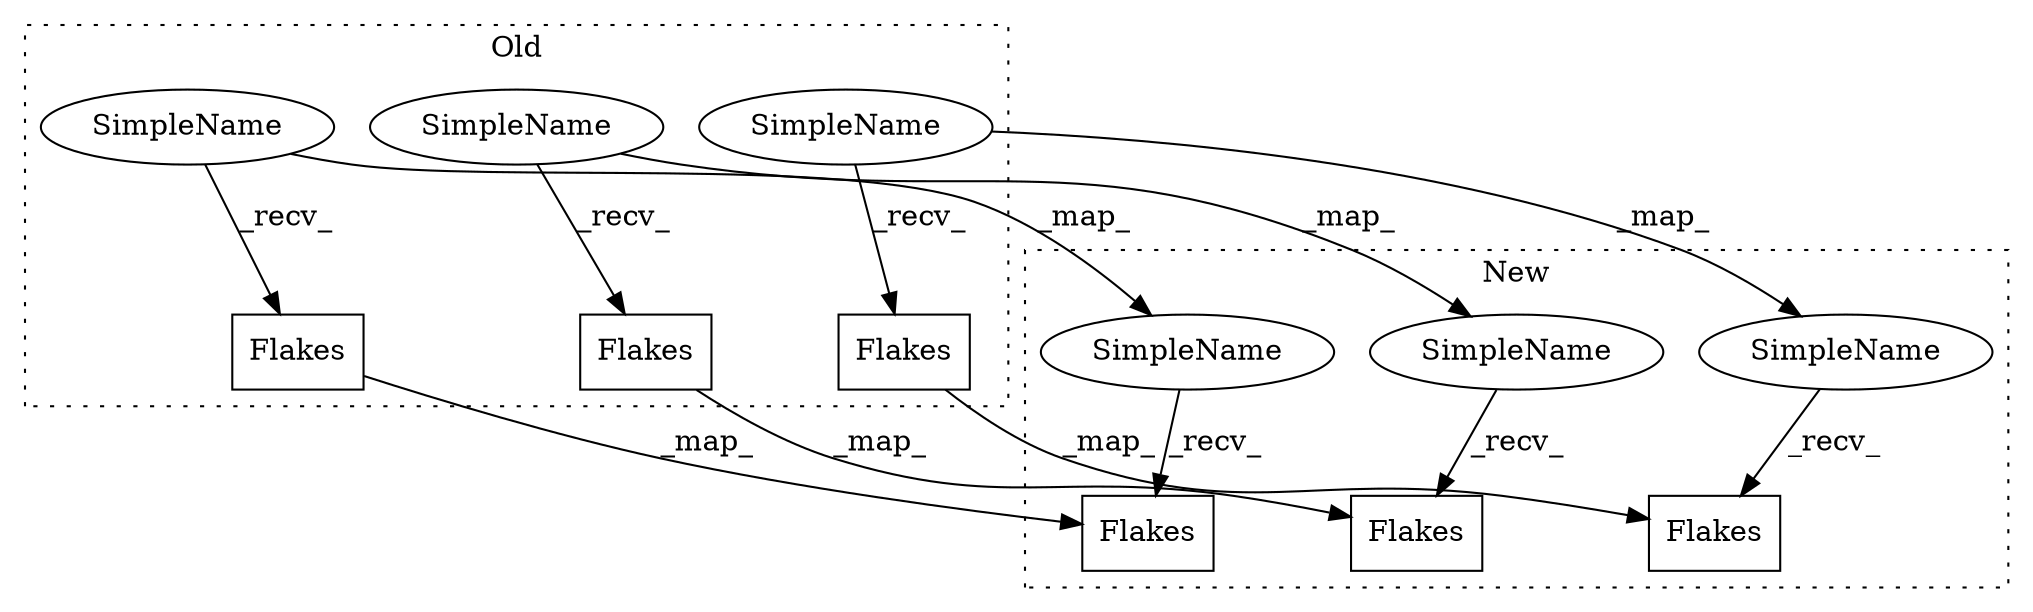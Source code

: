 digraph G {
subgraph cluster0 {
1 [label="Flakes" a="32" s="1465,1473" l="7,1" shape="box"];
3 [label="SimpleName" a="42" s="1458" l="6" shape="ellipse"];
6 [label="Flakes" a="32" s="2229,2237" l="7,1" shape="box"];
7 [label="SimpleName" a="42" s="2222" l="6" shape="ellipse"];
10 [label="Flakes" a="32" s="1830,1838" l="7,1" shape="box"];
12 [label="SimpleName" a="42" s="1823" l="6" shape="ellipse"];
label = "Old";
style="dotted";
}
subgraph cluster1 {
2 [label="Flakes" a="32" s="1269,1277" l="7,1" shape="box"];
4 [label="SimpleName" a="42" s="1264" l="4" shape="ellipse"];
5 [label="Flakes" a="32" s="1786,1794" l="7,1" shape="box"];
8 [label="SimpleName" a="42" s="1781" l="4" shape="ellipse"];
9 [label="Flakes" a="32" s="860,868" l="7,1" shape="box"];
11 [label="SimpleName" a="42" s="855" l="4" shape="ellipse"];
label = "New";
style="dotted";
}
1 -> 2 [label="_map_"];
3 -> 1 [label="_recv_"];
3 -> 4 [label="_map_"];
4 -> 2 [label="_recv_"];
6 -> 5 [label="_map_"];
7 -> 6 [label="_recv_"];
7 -> 8 [label="_map_"];
8 -> 5 [label="_recv_"];
10 -> 9 [label="_map_"];
11 -> 9 [label="_recv_"];
12 -> 11 [label="_map_"];
12 -> 10 [label="_recv_"];
}